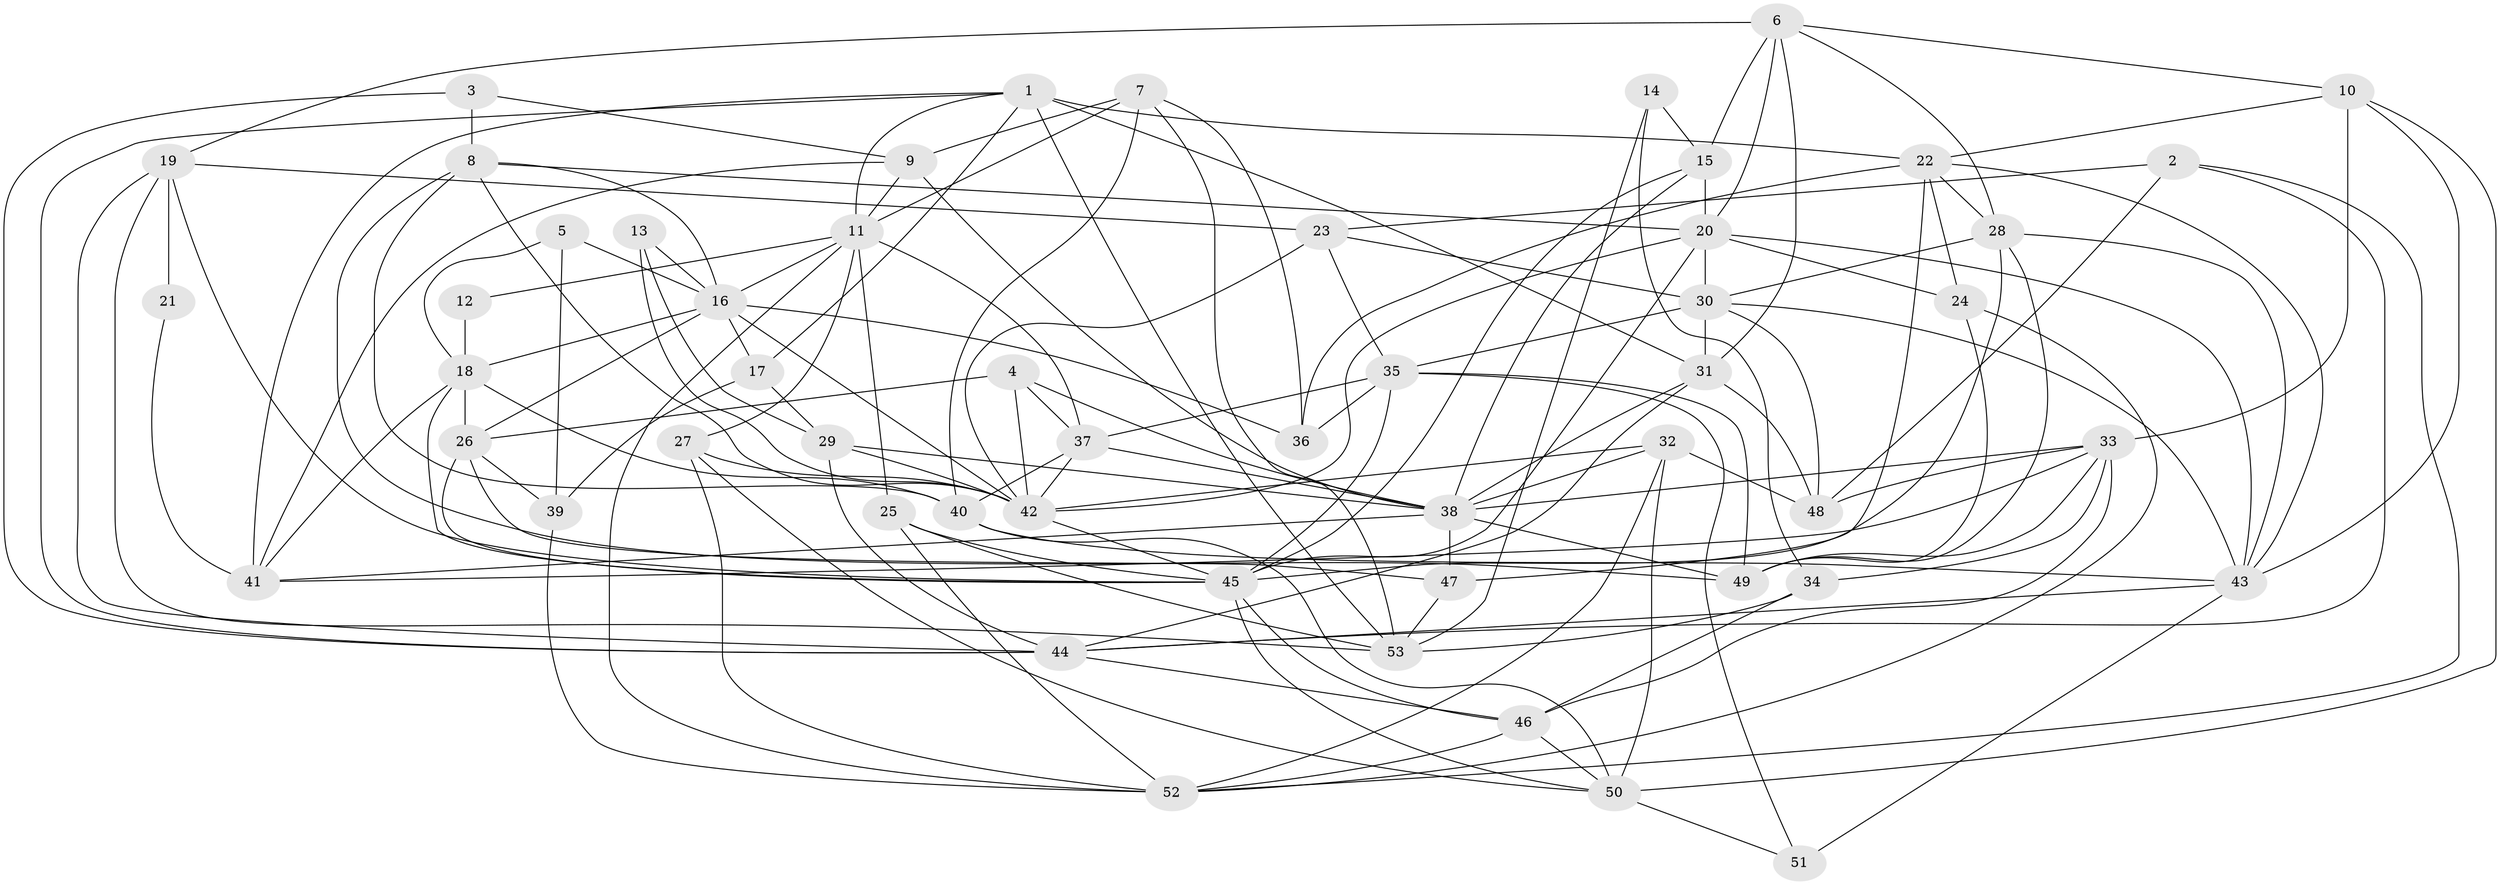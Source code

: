 // original degree distribution, {5: 0.18867924528301888, 3: 0.2169811320754717, 4: 0.3018867924528302, 6: 0.10377358490566038, 2: 0.1509433962264151, 7: 0.02830188679245283, 8: 0.009433962264150943}
// Generated by graph-tools (version 1.1) at 2025/26/03/09/25 03:26:09]
// undirected, 53 vertices, 152 edges
graph export_dot {
graph [start="1"]
  node [color=gray90,style=filled];
  1;
  2;
  3;
  4;
  5;
  6;
  7;
  8;
  9;
  10;
  11;
  12;
  13;
  14;
  15;
  16;
  17;
  18;
  19;
  20;
  21;
  22;
  23;
  24;
  25;
  26;
  27;
  28;
  29;
  30;
  31;
  32;
  33;
  34;
  35;
  36;
  37;
  38;
  39;
  40;
  41;
  42;
  43;
  44;
  45;
  46;
  47;
  48;
  49;
  50;
  51;
  52;
  53;
  1 -- 11 [weight=1.0];
  1 -- 17 [weight=1.0];
  1 -- 22 [weight=1.0];
  1 -- 31 [weight=1.0];
  1 -- 41 [weight=1.0];
  1 -- 44 [weight=1.0];
  1 -- 53 [weight=1.0];
  2 -- 23 [weight=1.0];
  2 -- 44 [weight=1.0];
  2 -- 48 [weight=1.0];
  2 -- 52 [weight=1.0];
  3 -- 8 [weight=1.0];
  3 -- 9 [weight=1.0];
  3 -- 44 [weight=1.0];
  4 -- 26 [weight=1.0];
  4 -- 37 [weight=1.0];
  4 -- 38 [weight=1.0];
  4 -- 42 [weight=1.0];
  5 -- 16 [weight=1.0];
  5 -- 18 [weight=1.0];
  5 -- 39 [weight=1.0];
  6 -- 10 [weight=1.0];
  6 -- 15 [weight=1.0];
  6 -- 19 [weight=1.0];
  6 -- 20 [weight=1.0];
  6 -- 28 [weight=1.0];
  6 -- 31 [weight=1.0];
  7 -- 9 [weight=1.0];
  7 -- 11 [weight=1.0];
  7 -- 36 [weight=1.0];
  7 -- 40 [weight=1.0];
  7 -- 53 [weight=1.0];
  8 -- 16 [weight=1.0];
  8 -- 20 [weight=1.0];
  8 -- 40 [weight=1.0];
  8 -- 42 [weight=1.0];
  8 -- 49 [weight=1.0];
  9 -- 11 [weight=1.0];
  9 -- 38 [weight=1.0];
  9 -- 41 [weight=1.0];
  10 -- 22 [weight=1.0];
  10 -- 33 [weight=1.0];
  10 -- 43 [weight=1.0];
  10 -- 50 [weight=1.0];
  11 -- 12 [weight=1.0];
  11 -- 16 [weight=1.0];
  11 -- 25 [weight=1.0];
  11 -- 27 [weight=1.0];
  11 -- 37 [weight=1.0];
  11 -- 52 [weight=1.0];
  12 -- 18 [weight=1.0];
  13 -- 16 [weight=1.0];
  13 -- 29 [weight=1.0];
  13 -- 42 [weight=2.0];
  14 -- 15 [weight=1.0];
  14 -- 34 [weight=1.0];
  14 -- 53 [weight=1.0];
  15 -- 20 [weight=1.0];
  15 -- 38 [weight=1.0];
  15 -- 45 [weight=1.0];
  16 -- 17 [weight=1.0];
  16 -- 18 [weight=1.0];
  16 -- 26 [weight=1.0];
  16 -- 36 [weight=1.0];
  16 -- 42 [weight=1.0];
  17 -- 29 [weight=1.0];
  17 -- 39 [weight=1.0];
  18 -- 26 [weight=1.0];
  18 -- 40 [weight=1.0];
  18 -- 41 [weight=1.0];
  18 -- 45 [weight=1.0];
  19 -- 21 [weight=1.0];
  19 -- 23 [weight=1.0];
  19 -- 44 [weight=2.0];
  19 -- 45 [weight=1.0];
  19 -- 53 [weight=1.0];
  20 -- 24 [weight=1.0];
  20 -- 30 [weight=1.0];
  20 -- 42 [weight=1.0];
  20 -- 43 [weight=1.0];
  20 -- 45 [weight=1.0];
  21 -- 41 [weight=1.0];
  22 -- 24 [weight=1.0];
  22 -- 28 [weight=1.0];
  22 -- 36 [weight=1.0];
  22 -- 43 [weight=1.0];
  22 -- 47 [weight=2.0];
  23 -- 30 [weight=1.0];
  23 -- 35 [weight=1.0];
  23 -- 42 [weight=1.0];
  24 -- 49 [weight=1.0];
  24 -- 52 [weight=1.0];
  25 -- 45 [weight=1.0];
  25 -- 52 [weight=1.0];
  25 -- 53 [weight=1.0];
  26 -- 39 [weight=1.0];
  26 -- 45 [weight=1.0];
  26 -- 47 [weight=1.0];
  27 -- 42 [weight=1.0];
  27 -- 50 [weight=1.0];
  27 -- 52 [weight=1.0];
  28 -- 30 [weight=1.0];
  28 -- 43 [weight=1.0];
  28 -- 45 [weight=1.0];
  28 -- 49 [weight=2.0];
  29 -- 38 [weight=1.0];
  29 -- 42 [weight=1.0];
  29 -- 44 [weight=1.0];
  30 -- 31 [weight=2.0];
  30 -- 35 [weight=1.0];
  30 -- 43 [weight=1.0];
  30 -- 48 [weight=1.0];
  31 -- 38 [weight=1.0];
  31 -- 44 [weight=1.0];
  31 -- 48 [weight=1.0];
  32 -- 38 [weight=1.0];
  32 -- 42 [weight=2.0];
  32 -- 48 [weight=1.0];
  32 -- 50 [weight=1.0];
  32 -- 52 [weight=1.0];
  33 -- 34 [weight=1.0];
  33 -- 38 [weight=1.0];
  33 -- 41 [weight=1.0];
  33 -- 46 [weight=1.0];
  33 -- 48 [weight=1.0];
  33 -- 49 [weight=1.0];
  34 -- 46 [weight=1.0];
  34 -- 53 [weight=1.0];
  35 -- 36 [weight=1.0];
  35 -- 37 [weight=1.0];
  35 -- 45 [weight=1.0];
  35 -- 49 [weight=1.0];
  35 -- 51 [weight=1.0];
  37 -- 38 [weight=1.0];
  37 -- 40 [weight=1.0];
  37 -- 42 [weight=1.0];
  38 -- 41 [weight=1.0];
  38 -- 47 [weight=1.0];
  38 -- 49 [weight=1.0];
  39 -- 52 [weight=1.0];
  40 -- 43 [weight=1.0];
  40 -- 50 [weight=1.0];
  42 -- 45 [weight=1.0];
  43 -- 44 [weight=2.0];
  43 -- 51 [weight=1.0];
  44 -- 46 [weight=1.0];
  45 -- 46 [weight=1.0];
  45 -- 50 [weight=1.0];
  46 -- 50 [weight=1.0];
  46 -- 52 [weight=1.0];
  47 -- 53 [weight=1.0];
  50 -- 51 [weight=1.0];
}
